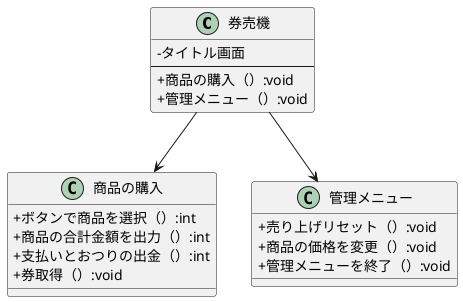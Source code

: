 @startuml 券売機のクラス図
skinparam classAttributeIconSize 0

class 券売機 {
- タイトル画面
---
+ 商品の購入（）:void
+ 管理メニュー（）:void
}

class 商品の購入 {
+ ボタンで商品を選択（）:int
+ 商品の合計金額を出力（）:int
+ 支払いとおつりの出金（）:int
+ 券取得（）:void
}


class 管理メニュー {
+ 売り上げリセット（）:void
+ 商品の価格を変更（）:void
+ 管理メニューを終了（）:void
}

    券売機 --> 商品の購入
    券売機 --> 管理メニュー


@enduml

